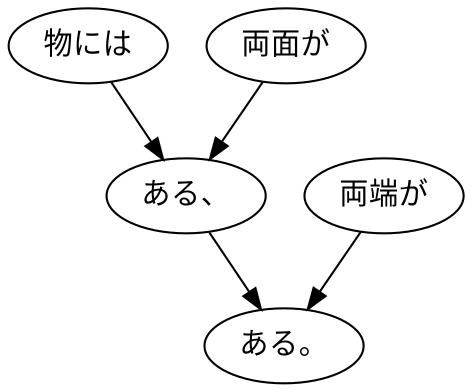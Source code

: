 digraph graph3937 {
	node0 [label="物には"];
	node1 [label="両面が"];
	node2 [label="ある、"];
	node3 [label="両端が"];
	node4 [label="ある。"];
	node0 -> node2;
	node1 -> node2;
	node2 -> node4;
	node3 -> node4;
}
